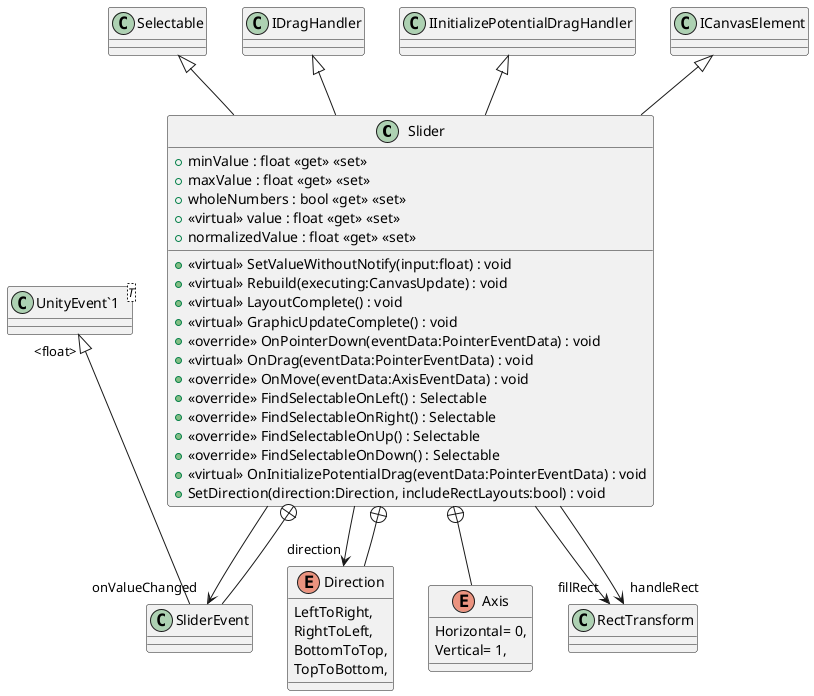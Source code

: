 @startuml
class Slider {
    + minValue : float <<get>> <<set>>
    + maxValue : float <<get>> <<set>>
    + wholeNumbers : bool <<get>> <<set>>
    + <<virtual>> value : float <<get>> <<set>>
    + <<virtual>> SetValueWithoutNotify(input:float) : void
    + normalizedValue : float <<get>> <<set>>
    + <<virtual>> Rebuild(executing:CanvasUpdate) : void
    + <<virtual>> LayoutComplete() : void
    + <<virtual>> GraphicUpdateComplete() : void
    + <<override>> OnPointerDown(eventData:PointerEventData) : void
    + <<virtual>> OnDrag(eventData:PointerEventData) : void
    + <<override>> OnMove(eventData:AxisEventData) : void
    + <<override>> FindSelectableOnLeft() : Selectable
    + <<override>> FindSelectableOnRight() : Selectable
    + <<override>> FindSelectableOnUp() : Selectable
    + <<override>> FindSelectableOnDown() : Selectable
    + <<virtual>> OnInitializePotentialDrag(eventData:PointerEventData) : void
    + SetDirection(direction:Direction, includeRectLayouts:bool) : void
}
enum Direction {
    LeftToRight,
    RightToLeft,
    BottomToTop,
    TopToBottom,
}
class SliderEvent {
}
enum Axis {
    Horizontal= 0,
    Vertical= 1,
}
class "UnityEvent`1"<T> {
}
Selectable <|-- Slider
IDragHandler <|-- Slider
IInitializePotentialDragHandler <|-- Slider
ICanvasElement <|-- Slider
Slider --> "fillRect" RectTransform
Slider --> "handleRect" RectTransform
Slider --> "direction" Direction
Slider --> "onValueChanged" SliderEvent
Slider +-- Direction
Slider +-- SliderEvent
"UnityEvent`1" "<float>" <|-- SliderEvent
Slider +-- Axis
@enduml
